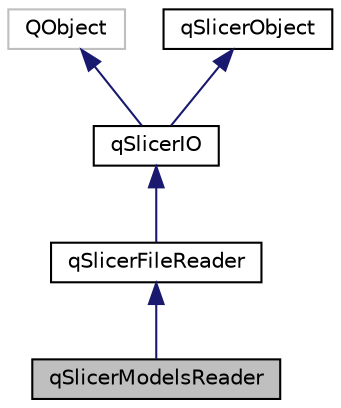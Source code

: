 digraph "qSlicerModelsReader"
{
  bgcolor="transparent";
  edge [fontname="Helvetica",fontsize="10",labelfontname="Helvetica",labelfontsize="10"];
  node [fontname="Helvetica",fontsize="10",shape=record];
  Node0 [label="qSlicerModelsReader",height=0.2,width=0.4,color="black", fillcolor="grey75", style="filled", fontcolor="black"];
  Node1 -> Node0 [dir="back",color="midnightblue",fontsize="10",style="solid",fontname="Helvetica"];
  Node1 [label="qSlicerFileReader",height=0.2,width=0.4,color="black",URL="$classqSlicerFileReader.html"];
  Node2 -> Node1 [dir="back",color="midnightblue",fontsize="10",style="solid",fontname="Helvetica"];
  Node2 [label="qSlicerIO",height=0.2,width=0.4,color="black",URL="$classqSlicerIO.html",tooltip="Base class for qSlicerFileReader and qSlicerFileWriter. "];
  Node3 -> Node2 [dir="back",color="midnightblue",fontsize="10",style="solid",fontname="Helvetica"];
  Node3 [label="QObject",height=0.2,width=0.4,color="grey75"];
  Node4 -> Node2 [dir="back",color="midnightblue",fontsize="10",style="solid",fontname="Helvetica"];
  Node4 [label="qSlicerObject",height=0.2,width=0.4,color="black",URL="$classqSlicerObject.html"];
}
